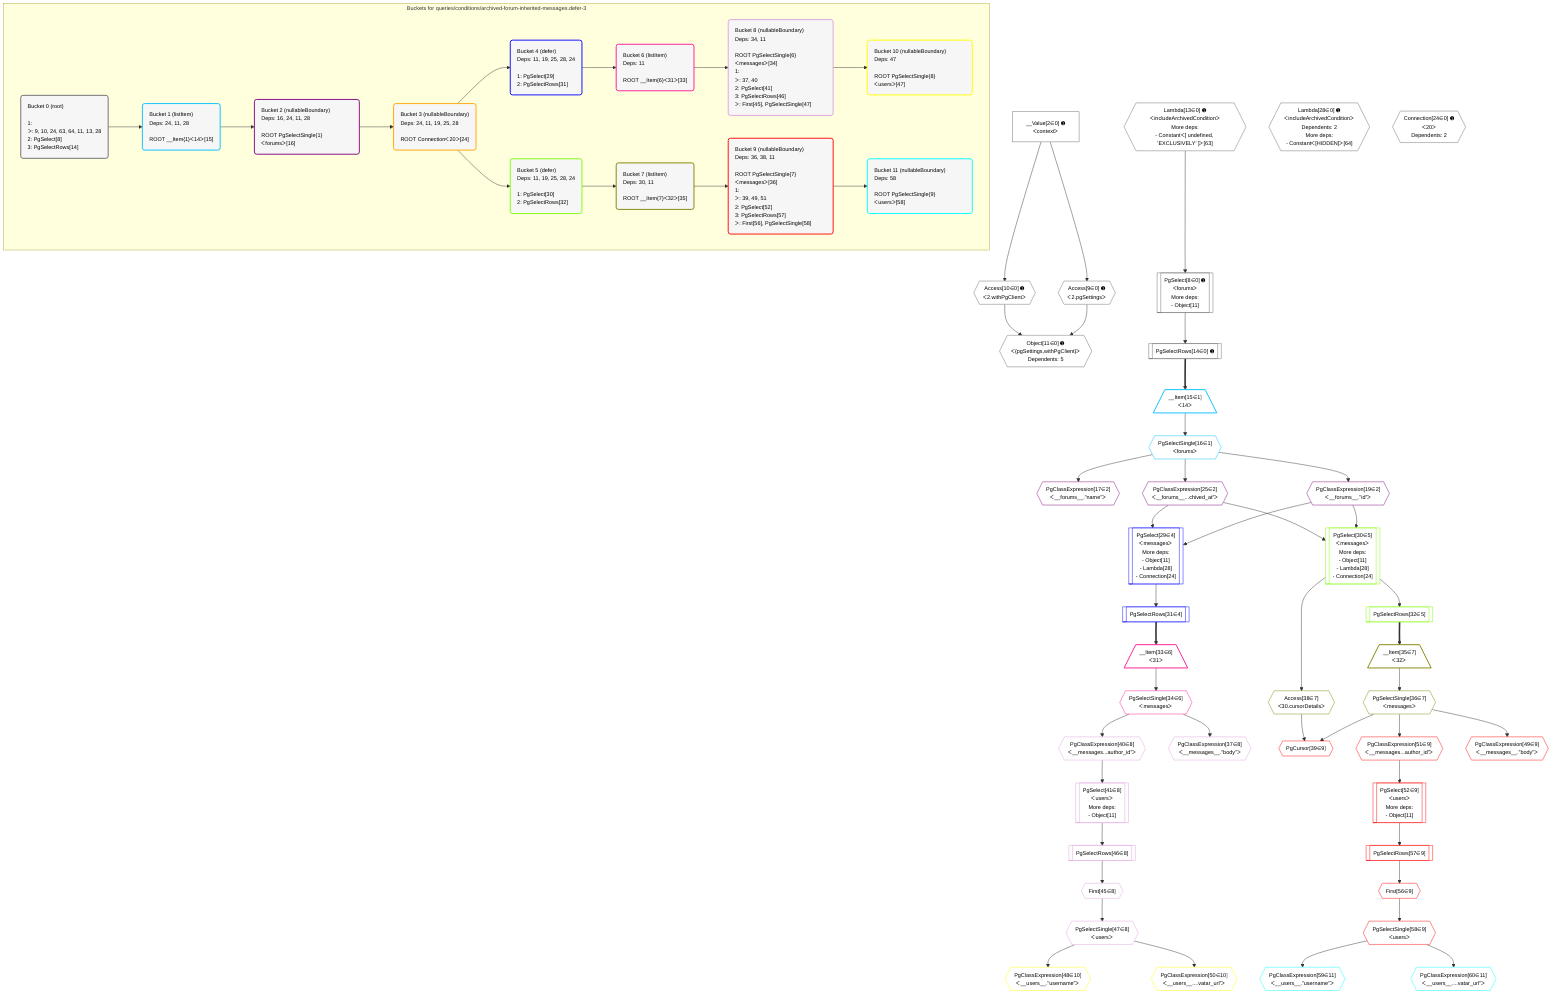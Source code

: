 %%{init: {'themeVariables': { 'fontSize': '12px'}}}%%
graph TD
    classDef path fill:#eee,stroke:#000,color:#000
    classDef plan fill:#fff,stroke-width:1px,color:#000
    classDef itemplan fill:#fff,stroke-width:2px,color:#000
    classDef unbatchedplan fill:#dff,stroke-width:1px,color:#000
    classDef sideeffectplan fill:#fcc,stroke-width:2px,color:#000
    classDef bucket fill:#f6f6f6,color:#000,stroke-width:2px,text-align:left

    subgraph "Buckets for queries/conditions/archived-forum-inherited-messages.defer-3"
    Bucket0("Bucket 0 (root)<br /><br />1: <br />ᐳ: 9, 10, 24, 63, 64, 11, 13, 28<br />2: PgSelect[8]<br />3: PgSelectRows[14]"):::bucket
    Bucket1("Bucket 1 (listItem)<br />Deps: 24, 11, 28<br /><br />ROOT __Item{1}ᐸ14ᐳ[15]"):::bucket
    Bucket2("Bucket 2 (nullableBoundary)<br />Deps: 16, 24, 11, 28<br /><br />ROOT PgSelectSingle{1}ᐸforumsᐳ[16]"):::bucket
    Bucket3("Bucket 3 (nullableBoundary)<br />Deps: 24, 11, 19, 25, 28<br /><br />ROOT Connectionᐸ20ᐳ[24]"):::bucket
    Bucket4("Bucket 4 (defer)<br />Deps: 11, 19, 25, 28, 24<br /><br />1: PgSelect[29]<br />2: PgSelectRows[31]"):::bucket
    Bucket5("Bucket 5 (defer)<br />Deps: 11, 19, 25, 28, 24<br /><br />1: PgSelect[30]<br />2: PgSelectRows[32]"):::bucket
    Bucket6("Bucket 6 (listItem)<br />Deps: 11<br /><br />ROOT __Item{6}ᐸ31ᐳ[33]"):::bucket
    Bucket7("Bucket 7 (listItem)<br />Deps: 30, 11<br /><br />ROOT __Item{7}ᐸ32ᐳ[35]"):::bucket
    Bucket8("Bucket 8 (nullableBoundary)<br />Deps: 34, 11<br /><br />ROOT PgSelectSingle{6}ᐸmessagesᐳ[34]<br />1: <br />ᐳ: 37, 40<br />2: PgSelect[41]<br />3: PgSelectRows[46]<br />ᐳ: First[45], PgSelectSingle[47]"):::bucket
    Bucket9("Bucket 9 (nullableBoundary)<br />Deps: 36, 38, 11<br /><br />ROOT PgSelectSingle{7}ᐸmessagesᐳ[36]<br />1: <br />ᐳ: 39, 49, 51<br />2: PgSelect[52]<br />3: PgSelectRows[57]<br />ᐳ: First[56], PgSelectSingle[58]"):::bucket
    Bucket10("Bucket 10 (nullableBoundary)<br />Deps: 47<br /><br />ROOT PgSelectSingle{8}ᐸusersᐳ[47]"):::bucket
    Bucket11("Bucket 11 (nullableBoundary)<br />Deps: 58<br /><br />ROOT PgSelectSingle{9}ᐸusersᐳ[58]"):::bucket
    end
    Bucket0 --> Bucket1
    Bucket1 --> Bucket2
    Bucket2 --> Bucket3
    Bucket3 --> Bucket4 & Bucket5
    Bucket4 --> Bucket6
    Bucket5 --> Bucket7
    Bucket6 --> Bucket8
    Bucket7 --> Bucket9
    Bucket8 --> Bucket10
    Bucket9 --> Bucket11

    %% plan dependencies
    PgSelect8[["PgSelect[8∈0] ➊<br />ᐸforumsᐳ<br />More deps:<br />- Object[11]"]]:::plan
    Lambda13{{"Lambda[13∈0] ➊<br />ᐸincludeArchivedConditionᐳ<br />More deps:<br />- Constantᐸ[ undefined, 'EXCLUSIVELY' ]ᐳ[63]"}}:::plan
    Lambda13 --> PgSelect8
    Object11{{"Object[11∈0] ➊<br />ᐸ{pgSettings,withPgClient}ᐳ<br />Dependents: 5"}}:::plan
    Access9{{"Access[9∈0] ➊<br />ᐸ2.pgSettingsᐳ"}}:::plan
    Access10{{"Access[10∈0] ➊<br />ᐸ2.withPgClientᐳ"}}:::plan
    Access9 & Access10 --> Object11
    __Value2["__Value[2∈0] ➊<br />ᐸcontextᐳ"]:::plan
    __Value2 --> Access9
    __Value2 --> Access10
    PgSelectRows14[["PgSelectRows[14∈0] ➊"]]:::plan
    PgSelect8 --> PgSelectRows14
    Lambda28{{"Lambda[28∈0] ➊<br />ᐸincludeArchivedConditionᐳ<br />Dependents: 2<br />More deps:<br />- Constantᐸ[HIDDEN]ᐳ[64]"}}:::plan
    Connection24{{"Connection[24∈0] ➊<br />ᐸ20ᐳ<br />Dependents: 2"}}:::plan
    __Item15[/"__Item[15∈1]<br />ᐸ14ᐳ"\]:::itemplan
    PgSelectRows14 ==> __Item15
    PgSelectSingle16{{"PgSelectSingle[16∈1]<br />ᐸforumsᐳ"}}:::plan
    __Item15 --> PgSelectSingle16
    PgClassExpression17{{"PgClassExpression[17∈2]<br />ᐸ__forums__.”name”ᐳ"}}:::plan
    PgSelectSingle16 --> PgClassExpression17
    PgClassExpression19{{"PgClassExpression[19∈2]<br />ᐸ__forums__.”id”ᐳ"}}:::plan
    PgSelectSingle16 --> PgClassExpression19
    PgClassExpression25{{"PgClassExpression[25∈2]<br />ᐸ__forums__...chived_at”ᐳ"}}:::plan
    PgSelectSingle16 --> PgClassExpression25
    PgSelect29[["PgSelect[29∈4]<br />ᐸmessagesᐳ<br />More deps:<br />- Object[11]<br />- Lambda[28]<br />- Connection[24]"]]:::plan
    PgClassExpression19 & PgClassExpression25 --> PgSelect29
    PgSelectRows31[["PgSelectRows[31∈4]"]]:::plan
    PgSelect29 --> PgSelectRows31
    PgSelect30[["PgSelect[30∈5]<br />ᐸmessagesᐳ<br />More deps:<br />- Object[11]<br />- Lambda[28]<br />- Connection[24]"]]:::plan
    PgClassExpression19 & PgClassExpression25 --> PgSelect30
    PgSelectRows32[["PgSelectRows[32∈5]"]]:::plan
    PgSelect30 --> PgSelectRows32
    __Item33[/"__Item[33∈6]<br />ᐸ31ᐳ"\]:::itemplan
    PgSelectRows31 ==> __Item33
    PgSelectSingle34{{"PgSelectSingle[34∈6]<br />ᐸmessagesᐳ"}}:::plan
    __Item33 --> PgSelectSingle34
    __Item35[/"__Item[35∈7]<br />ᐸ32ᐳ"\]:::itemplan
    PgSelectRows32 ==> __Item35
    PgSelectSingle36{{"PgSelectSingle[36∈7]<br />ᐸmessagesᐳ"}}:::plan
    __Item35 --> PgSelectSingle36
    Access38{{"Access[38∈7]<br />ᐸ30.cursorDetailsᐳ"}}:::plan
    PgSelect30 --> Access38
    PgSelect41[["PgSelect[41∈8]<br />ᐸusersᐳ<br />More deps:<br />- Object[11]"]]:::plan
    PgClassExpression40{{"PgClassExpression[40∈8]<br />ᐸ__messages...author_id”ᐳ"}}:::plan
    PgClassExpression40 --> PgSelect41
    PgClassExpression37{{"PgClassExpression[37∈8]<br />ᐸ__messages__.”body”ᐳ"}}:::plan
    PgSelectSingle34 --> PgClassExpression37
    PgSelectSingle34 --> PgClassExpression40
    First45{{"First[45∈8]"}}:::plan
    PgSelectRows46[["PgSelectRows[46∈8]"]]:::plan
    PgSelectRows46 --> First45
    PgSelect41 --> PgSelectRows46
    PgSelectSingle47{{"PgSelectSingle[47∈8]<br />ᐸusersᐳ"}}:::plan
    First45 --> PgSelectSingle47
    PgCursor39{{"PgCursor[39∈9]"}}:::plan
    PgSelectSingle36 & Access38 --> PgCursor39
    PgSelect52[["PgSelect[52∈9]<br />ᐸusersᐳ<br />More deps:<br />- Object[11]"]]:::plan
    PgClassExpression51{{"PgClassExpression[51∈9]<br />ᐸ__messages...author_id”ᐳ"}}:::plan
    PgClassExpression51 --> PgSelect52
    PgClassExpression49{{"PgClassExpression[49∈9]<br />ᐸ__messages__.”body”ᐳ"}}:::plan
    PgSelectSingle36 --> PgClassExpression49
    PgSelectSingle36 --> PgClassExpression51
    First56{{"First[56∈9]"}}:::plan
    PgSelectRows57[["PgSelectRows[57∈9]"]]:::plan
    PgSelectRows57 --> First56
    PgSelect52 --> PgSelectRows57
    PgSelectSingle58{{"PgSelectSingle[58∈9]<br />ᐸusersᐳ"}}:::plan
    First56 --> PgSelectSingle58
    PgClassExpression48{{"PgClassExpression[48∈10]<br />ᐸ__users__.”username”ᐳ"}}:::plan
    PgSelectSingle47 --> PgClassExpression48
    PgClassExpression50{{"PgClassExpression[50∈10]<br />ᐸ__users__....vatar_url”ᐳ"}}:::plan
    PgSelectSingle47 --> PgClassExpression50
    PgClassExpression59{{"PgClassExpression[59∈11]<br />ᐸ__users__.”username”ᐳ"}}:::plan
    PgSelectSingle58 --> PgClassExpression59
    PgClassExpression60{{"PgClassExpression[60∈11]<br />ᐸ__users__....vatar_url”ᐳ"}}:::plan
    PgSelectSingle58 --> PgClassExpression60

    %% define steps
    classDef bucket0 stroke:#696969
    class Bucket0,__Value2,PgSelect8,Access9,Access10,Object11,Lambda13,PgSelectRows14,Connection24,Lambda28 bucket0
    classDef bucket1 stroke:#00bfff
    class Bucket1,__Item15,PgSelectSingle16 bucket1
    classDef bucket2 stroke:#7f007f
    class Bucket2,PgClassExpression17,PgClassExpression19,PgClassExpression25 bucket2
    classDef bucket3 stroke:#ffa500
    class Bucket3 bucket3
    classDef bucket4 stroke:#0000ff
    class Bucket4,PgSelect29,PgSelectRows31 bucket4
    classDef bucket5 stroke:#7fff00
    class Bucket5,PgSelect30,PgSelectRows32 bucket5
    classDef bucket6 stroke:#ff1493
    class Bucket6,__Item33,PgSelectSingle34 bucket6
    classDef bucket7 stroke:#808000
    class Bucket7,__Item35,PgSelectSingle36,Access38 bucket7
    classDef bucket8 stroke:#dda0dd
    class Bucket8,PgClassExpression37,PgClassExpression40,PgSelect41,First45,PgSelectRows46,PgSelectSingle47 bucket8
    classDef bucket9 stroke:#ff0000
    class Bucket9,PgCursor39,PgClassExpression49,PgClassExpression51,PgSelect52,First56,PgSelectRows57,PgSelectSingle58 bucket9
    classDef bucket10 stroke:#ffff00
    class Bucket10,PgClassExpression48,PgClassExpression50 bucket10
    classDef bucket11 stroke:#00ffff
    class Bucket11,PgClassExpression59,PgClassExpression60 bucket11